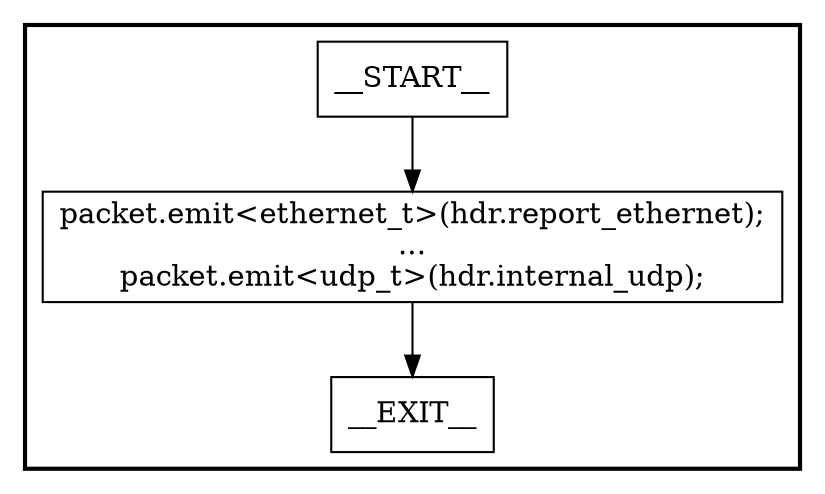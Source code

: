 digraph gtp_deparser {
subgraph cluster {
graph [
label="", labeljust=r, style=bold];
0[label=__START__, margin="", shape=rectangle, style=solid];
1[label=__EXIT__, margin="", shape=rectangle, style=solid];
2[label="packet.emit<ethernet_t>(hdr.report_ethernet);
...
packet.emit<udp_t>(hdr.internal_udp);", margin="", shape=rectangle, style=solid];
0 -> 2[label=""];
2 -> 1[label=""];
}
}
